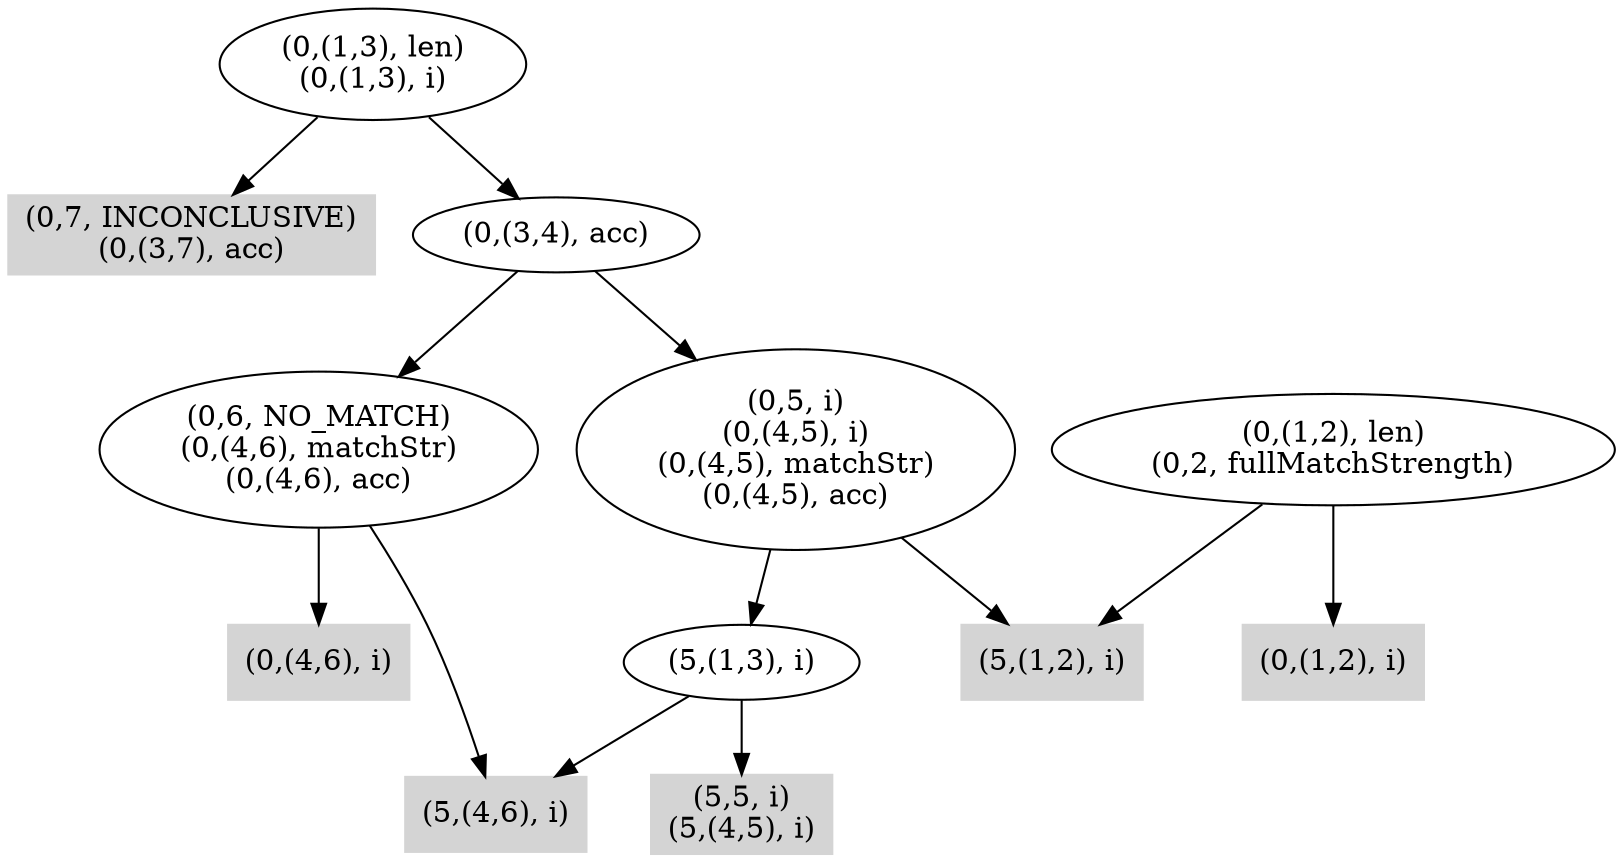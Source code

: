 digraph { 
99 [shape=box,style=filled,color=".0 .0 .83",label="(0,7, INCONCLUSIVE)\n(0,(3,7), acc)"];
100 [shape=box,style=filled,color=".0 .0 .83",label="(0,(4,6), i)"];
101 [shape=box,style=filled,color=".0 .0 .83",label="(5,(4,6), i)"];
102 [label="(0,6, NO_MATCH)\n(0,(4,6), matchStr)\n(0,(4,6), acc)"];
103 [shape=box,style=filled,color=".0 .0 .83",label="(5,5, i)\n(5,(4,5), i)"];
104 [label="(5,(1,3), i)"];
105 [shape=box,style=filled,color=".0 .0 .83",label="(5,(1,2), i)"];
106 [label="(0,5, i)\n(0,(4,5), i)\n(0,(4,5), matchStr)\n(0,(4,5), acc)"];
107 [label="(0,(3,4), acc)"];
108 [shape=box,style=filled,color=".0 .0 .83",label="(0,(1,2), i)"];
109 [label="(0,(1,2), len)\n(0,2, fullMatchStrength)"];
110 [label="(0,(1,3), len)\n(0,(1,3), i)"];
102 -> 100;
102 -> 101;
104 -> 101;
104 -> 103;
106 -> 104;
106 -> 105;
107 -> 102;
107 -> 106;
109 -> 105;
109 -> 108;
110 -> 99;
110 -> 107;
}